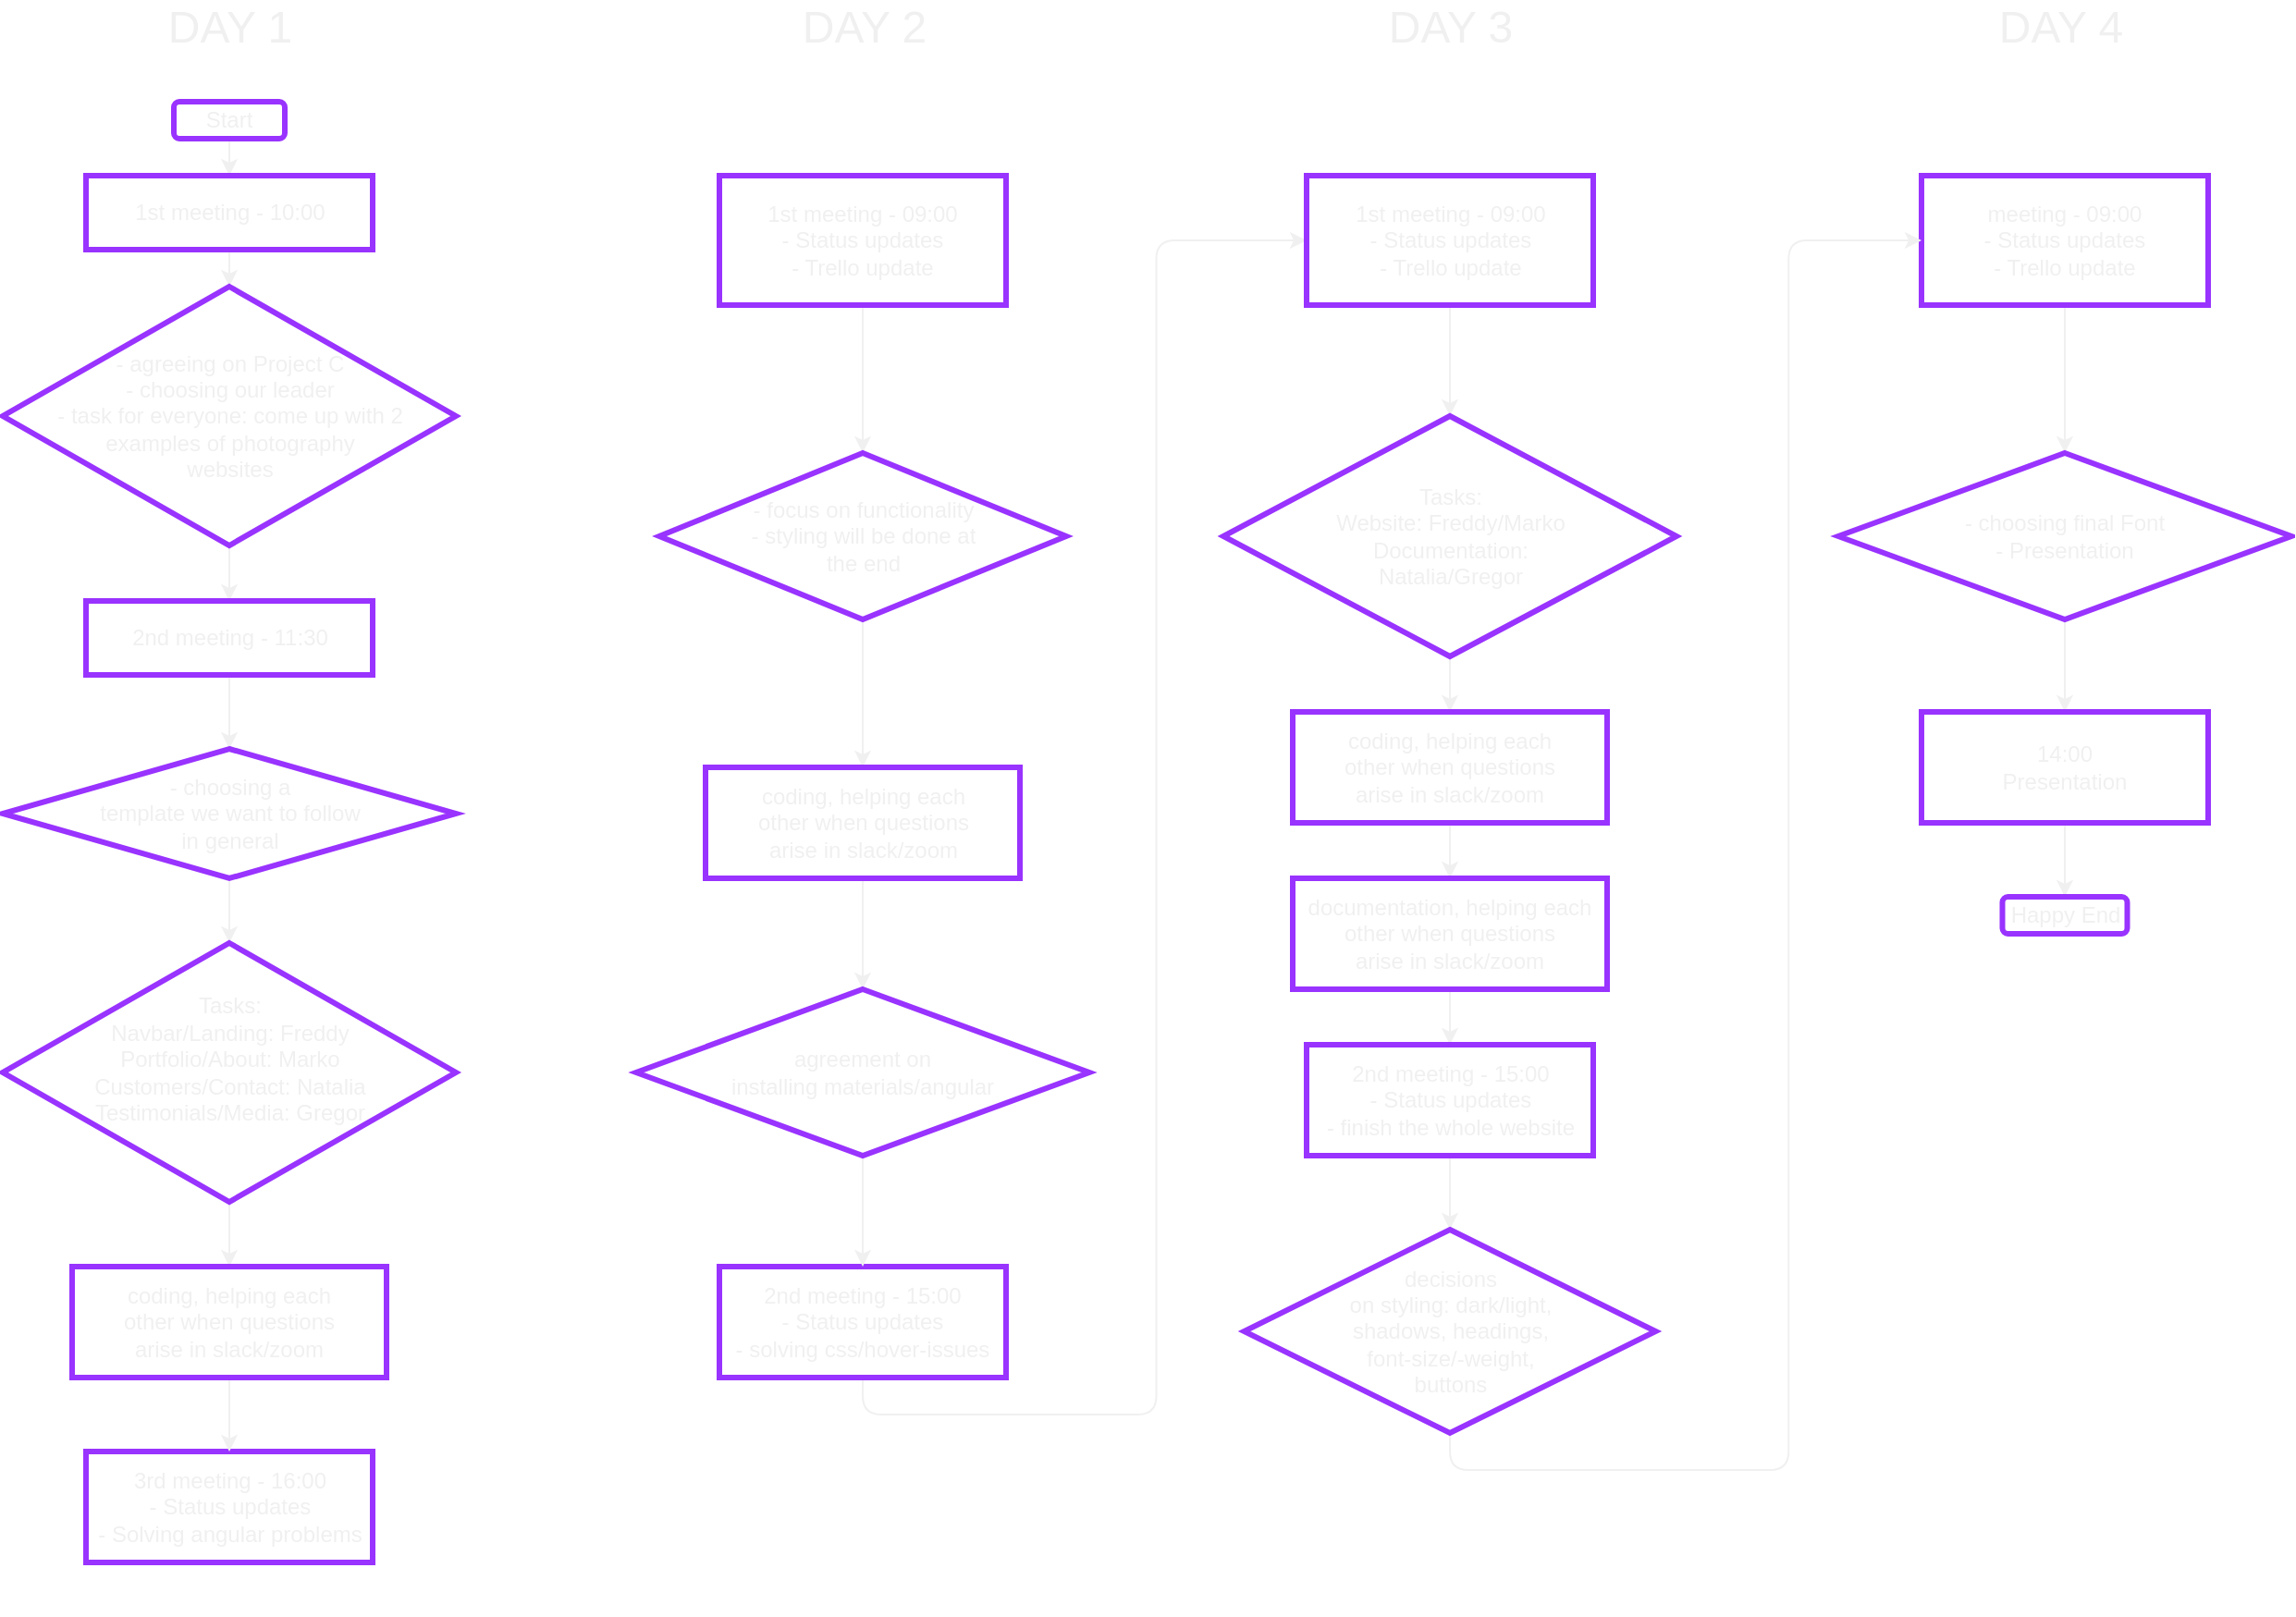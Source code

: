 <mxfile>
    <diagram id="_czh4SuTjVle5rjB2MPy" name="Page-1">
        <mxGraphModel dx="3161" dy="531" grid="1" gridSize="10" guides="1" tooltips="1" connect="1" arrows="1" fold="1" page="1" pageScale="1" pageWidth="2339" pageHeight="3300" math="0" shadow="0">
            <root>
                <mxCell id="0"/>
                <mxCell id="1" parent="0"/>
                <mxCell id="8" style="edgeStyle=orthogonalEdgeStyle;rounded=0;orthogonalLoop=1;jettySize=auto;html=1;exitX=0.5;exitY=1;exitDx=0;exitDy=0;entryX=0.5;entryY=0;entryDx=0;entryDy=0;fontColor=#F0F0F0;strokeColor=#F0F0F0;" parent="1" source="2" target="3" edge="1">
                    <mxGeometry relative="1" as="geometry"/>
                </mxCell>
                <mxCell id="2" value="Start" style="rounded=1;whiteSpace=wrap;html=1;sketch=0;strokeWidth=3;strokeColor=#9933FF;glass=0;fontColor=#F0F0F0;fillColor=none;" parent="1" vertex="1">
                    <mxGeometry x="70" y="80" width="60" height="20" as="geometry"/>
                </mxCell>
                <mxCell id="9" style="edgeStyle=orthogonalEdgeStyle;rounded=0;orthogonalLoop=1;jettySize=auto;html=1;exitX=0.5;exitY=1;exitDx=0;exitDy=0;entryX=0.5;entryY=0;entryDx=0;entryDy=0;fontColor=#F0F0F0;strokeColor=#F0F0F0;" parent="1" source="3" target="4" edge="1">
                    <mxGeometry relative="1" as="geometry"/>
                </mxCell>
                <mxCell id="3" value="1st meeting - 10:00" style="rounded=0;whiteSpace=wrap;html=1;glass=0;sketch=0;strokeColor=#9933FF;strokeWidth=3;fillColor=none;fontColor=#F0F0F0;" parent="1" vertex="1">
                    <mxGeometry x="22.5" y="120" width="155" height="40" as="geometry"/>
                </mxCell>
                <mxCell id="61" style="edgeStyle=orthogonalEdgeStyle;rounded=0;orthogonalLoop=1;jettySize=auto;html=1;exitX=0.5;exitY=1;exitDx=0;exitDy=0;entryX=0.5;entryY=0;entryDx=0;entryDy=0;strokeColor=#F0F0F0;" parent="1" source="4" target="10" edge="1">
                    <mxGeometry relative="1" as="geometry"/>
                </mxCell>
                <mxCell id="4" value="&lt;span&gt;- agreeing on Project C&lt;/span&gt;&lt;br&gt;&lt;span&gt;- choosing our leader&lt;/span&gt;&lt;br&gt;&lt;span&gt;- task for everyone: come up with 2&lt;br&gt;examples&amp;nbsp;&lt;/span&gt;&lt;span style=&quot;text-align: left&quot;&gt;of photography&lt;br&gt;websites&lt;/span&gt;" style="rhombus;whiteSpace=wrap;html=1;rounded=0;glass=0;sketch=0;strokeColor=#9933FF;strokeWidth=3;fillColor=none;fontColor=#F0F0F0;" parent="1" vertex="1">
                    <mxGeometry x="-22.5" y="180" width="245" height="140" as="geometry"/>
                </mxCell>
                <mxCell id="16" style="edgeStyle=orthogonalEdgeStyle;rounded=0;orthogonalLoop=1;jettySize=auto;html=1;exitX=0.5;exitY=1;exitDx=0;exitDy=0;entryX=0.5;entryY=0;entryDx=0;entryDy=0;fontColor=#F0F0F0;strokeColor=#F0F0F0;" parent="1" source="10" target="15" edge="1">
                    <mxGeometry relative="1" as="geometry"/>
                </mxCell>
                <mxCell id="10" value="2nd meeting - 11:30" style="rounded=0;whiteSpace=wrap;html=1;glass=0;sketch=0;strokeColor=#9933FF;strokeWidth=3;fillColor=none;fontColor=#F0F0F0;" parent="1" vertex="1">
                    <mxGeometry x="22.5" y="350" width="155" height="40" as="geometry"/>
                </mxCell>
                <mxCell id="11" value="&lt;font style=&quot;font-size: 24px&quot;&gt;DAY 1&lt;/font&gt;" style="text;html=1;align=center;verticalAlign=middle;resizable=0;points=[];autosize=1;fontColor=#F0F0F0;" parent="1" vertex="1">
                    <mxGeometry x="60" y="30" width="80" height="20" as="geometry"/>
                </mxCell>
                <mxCell id="63" style="edgeStyle=orthogonalEdgeStyle;rounded=1;orthogonalLoop=1;jettySize=auto;html=1;exitX=0.5;exitY=1;exitDx=0;exitDy=0;entryX=0.5;entryY=0;entryDx=0;entryDy=0;strokeColor=#F0F0F0;" parent="1" source="15" target="17" edge="1">
                    <mxGeometry relative="1" as="geometry"/>
                </mxCell>
                <mxCell id="15" value="&lt;span&gt;- choosing a&lt;br&gt;template we want to follow&lt;br&gt;in general&lt;br&gt;&lt;/span&gt;" style="rhombus;whiteSpace=wrap;html=1;rounded=0;glass=0;sketch=0;strokeColor=#9933FF;strokeWidth=3;fillColor=none;fontColor=#F0F0F0;" parent="1" vertex="1">
                    <mxGeometry x="-22.5" y="430" width="245" height="70" as="geometry"/>
                </mxCell>
                <mxCell id="28" style="edgeStyle=orthogonalEdgeStyle;rounded=0;orthogonalLoop=1;jettySize=auto;html=1;exitX=0.5;exitY=1;exitDx=0;exitDy=0;entryX=0.5;entryY=0;entryDx=0;entryDy=0;fontColor=#F0F0F0;strokeColor=#F0F0F0;" parent="1" source="17" target="27" edge="1">
                    <mxGeometry relative="1" as="geometry"/>
                </mxCell>
                <mxCell id="17" value="Tasks:&lt;br&gt;Navbar/Landing: Freddy&lt;br&gt;Portfolio/About: Marko&lt;br&gt;Customers/Contact: Natalia&lt;br&gt;Testimonials/Media: Gregor&lt;br&gt;&lt;br&gt;" style="rhombus;whiteSpace=wrap;html=1;rounded=0;glass=0;sketch=0;strokeColor=#9933FF;strokeWidth=3;fillColor=none;fontColor=#F0F0F0;" parent="1" vertex="1">
                    <mxGeometry x="-22.5" y="535" width="245" height="140" as="geometry"/>
                </mxCell>
                <mxCell id="33" style="edgeStyle=orthogonalEdgeStyle;orthogonalLoop=1;jettySize=auto;html=1;exitX=0.5;exitY=1;exitDx=0;exitDy=0;entryX=0;entryY=0.5;entryDx=0;entryDy=0;fontColor=#F0F0F0;rounded=1;strokeColor=#FFFFFF;" parent="1" source="19" target="24" edge="1">
                    <mxGeometry relative="1" as="geometry"/>
                </mxCell>
                <mxCell id="19" value="3rd meeting - 16:00&lt;br&gt;- Status updates&lt;br&gt;- Solving angular problems" style="rounded=0;whiteSpace=wrap;html=1;glass=0;sketch=0;strokeColor=#9933FF;strokeWidth=3;fillColor=none;fontColor=#F0F0F0;" parent="1" vertex="1">
                    <mxGeometry x="22.5" y="810" width="155" height="60" as="geometry"/>
                </mxCell>
                <mxCell id="51" style="edgeStyle=orthogonalEdgeStyle;rounded=0;orthogonalLoop=1;jettySize=auto;html=1;exitX=0.5;exitY=1;exitDx=0;exitDy=0;entryX=0.5;entryY=0;entryDx=0;entryDy=0;fontColor=#F0F0F0;strokeColor=#F0F0F0;" parent="1" source="24" target="30" edge="1">
                    <mxGeometry relative="1" as="geometry"/>
                </mxCell>
                <mxCell id="24" value="1st meeting - 09:00&lt;br&gt;- Status updates&lt;br&gt;- Trello update" style="rounded=0;whiteSpace=wrap;html=1;glass=0;sketch=0;strokeColor=#9933FF;strokeWidth=3;fillColor=none;fontColor=#F0F0F0;" parent="1" vertex="1">
                    <mxGeometry x="365" y="120" width="155" height="70" as="geometry"/>
                </mxCell>
                <mxCell id="29" style="edgeStyle=orthogonalEdgeStyle;rounded=0;orthogonalLoop=1;jettySize=auto;html=1;exitX=0.5;exitY=1;exitDx=0;exitDy=0;entryX=0.5;entryY=0;entryDx=0;entryDy=0;fontColor=#F0F0F0;strokeColor=#F0F0F0;" parent="1" source="27" target="19" edge="1">
                    <mxGeometry relative="1" as="geometry"/>
                </mxCell>
                <mxCell id="27" value="coding, helping each&lt;br&gt;other when questions&lt;br&gt;arise in slack/zoom" style="rounded=0;whiteSpace=wrap;html=1;glass=0;sketch=0;strokeColor=#9933FF;strokeWidth=3;fillColor=none;fontColor=#F0F0F0;" parent="1" vertex="1">
                    <mxGeometry x="15" y="710" width="170" height="60" as="geometry"/>
                </mxCell>
                <mxCell id="35" style="edgeStyle=orthogonalEdgeStyle;rounded=0;orthogonalLoop=1;jettySize=auto;html=1;exitX=0.5;exitY=1;exitDx=0;exitDy=0;entryX=0.5;entryY=0;entryDx=0;entryDy=0;fontColor=#F0F0F0;strokeColor=#F0F0F0;" parent="1" source="30" target="34" edge="1">
                    <mxGeometry relative="1" as="geometry"/>
                </mxCell>
                <mxCell id="30" value="- focus on functionality&lt;br&gt;- styling will be done at&lt;br&gt;the end" style="rhombus;whiteSpace=wrap;html=1;rounded=0;glass=0;sketch=0;strokeColor=#9933FF;strokeWidth=3;fillColor=none;fontColor=#F0F0F0;" parent="1" vertex="1">
                    <mxGeometry x="332.5" y="270" width="220" height="90" as="geometry"/>
                </mxCell>
                <mxCell id="32" value="&lt;font style=&quot;font-size: 24px&quot;&gt;DAY 2&lt;br&gt;&lt;/font&gt;" style="text;html=1;align=center;verticalAlign=middle;resizable=0;points=[];autosize=1;fontColor=#F0F0F0;" parent="1" vertex="1">
                    <mxGeometry x="402.5" y="30" width="80" height="20" as="geometry"/>
                </mxCell>
                <mxCell id="40" style="edgeStyle=orthogonalEdgeStyle;rounded=0;orthogonalLoop=1;jettySize=auto;html=1;exitX=0.5;exitY=1;exitDx=0;exitDy=0;entryX=0.5;entryY=0;entryDx=0;entryDy=0;fontColor=#F0F0F0;strokeColor=#F0F0F0;" parent="1" source="34" target="39" edge="1">
                    <mxGeometry relative="1" as="geometry"/>
                </mxCell>
                <mxCell id="34" value="coding, helping each&lt;br&gt;other when questions&lt;br&gt;arise in slack/zoom" style="rounded=0;whiteSpace=wrap;html=1;glass=0;sketch=0;strokeColor=#9933FF;strokeWidth=3;fillColor=none;fontColor=#F0F0F0;" parent="1" vertex="1">
                    <mxGeometry x="357.5" y="440" width="170" height="60" as="geometry"/>
                </mxCell>
                <mxCell id="49" style="edgeStyle=orthogonalEdgeStyle;rounded=1;orthogonalLoop=1;jettySize=auto;html=1;exitX=0.5;exitY=1;exitDx=0;exitDy=0;entryX=0;entryY=0.5;entryDx=0;entryDy=0;fontColor=#F0F0F0;strokeColor=#F0F0F0;" parent="1" source="36" target="43" edge="1">
                    <mxGeometry relative="1" as="geometry"/>
                </mxCell>
                <mxCell id="36" value="2nd meeting - 15:00&lt;br&gt;- Status updates&lt;br&gt;- solving css/hover-issues" style="rounded=0;whiteSpace=wrap;html=1;glass=0;sketch=0;strokeColor=#9933FF;strokeWidth=3;fillColor=none;fontColor=#F0F0F0;" parent="1" vertex="1">
                    <mxGeometry x="365" y="710" width="155" height="60" as="geometry"/>
                </mxCell>
                <mxCell id="41" style="edgeStyle=orthogonalEdgeStyle;rounded=0;orthogonalLoop=1;jettySize=auto;html=1;exitX=0.5;exitY=1;exitDx=0;exitDy=0;entryX=0.5;entryY=0;entryDx=0;entryDy=0;fontColor=#F0F0F0;strokeColor=#F0F0F0;" parent="1" source="39" target="36" edge="1">
                    <mxGeometry relative="1" as="geometry"/>
                </mxCell>
                <mxCell id="39" value="agreement on&lt;br&gt;installing materials/angular" style="rhombus;whiteSpace=wrap;html=1;rounded=0;glass=0;sketch=0;strokeColor=#9933FF;strokeWidth=3;fillColor=none;fontColor=#F0F0F0;" parent="1" vertex="1">
                    <mxGeometry x="320" y="560" width="245" height="90" as="geometry"/>
                </mxCell>
                <mxCell id="42" value="&lt;font style=&quot;font-size: 24px&quot;&gt;DAY 3&lt;br&gt;&lt;/font&gt;" style="text;html=1;align=center;verticalAlign=middle;resizable=0;points=[];autosize=1;fontColor=#F0F0F0;" parent="1" vertex="1">
                    <mxGeometry x="720" y="30" width="80" height="20" as="geometry"/>
                </mxCell>
                <mxCell id="56" style="edgeStyle=orthogonalEdgeStyle;rounded=0;orthogonalLoop=1;jettySize=auto;html=1;exitX=0.5;exitY=1;exitDx=0;exitDy=0;entryX=0.5;entryY=0;entryDx=0;entryDy=0;fontColor=#F0F0F0;strokeColor=#F0F0F0;" parent="1" source="43" target="53" edge="1">
                    <mxGeometry relative="1" as="geometry"/>
                </mxCell>
                <mxCell id="43" value="1st meeting - 09:00&lt;br&gt;- Status updates&lt;br&gt;- Trello update" style="rounded=0;whiteSpace=wrap;html=1;glass=0;sketch=0;strokeColor=#9933FF;strokeWidth=3;fillColor=none;fontColor=#F0F0F0;" parent="1" vertex="1">
                    <mxGeometry x="682.5" y="120" width="155" height="70" as="geometry"/>
                </mxCell>
                <mxCell id="58" style="edgeStyle=orthogonalEdgeStyle;rounded=0;orthogonalLoop=1;jettySize=auto;html=1;exitX=0.5;exitY=1;exitDx=0;exitDy=0;entryX=0.5;entryY=0;entryDx=0;entryDy=0;fontColor=#F0F0F0;strokeColor=#F0F0F0;" parent="1" source="53" target="57" edge="1">
                    <mxGeometry relative="1" as="geometry"/>
                </mxCell>
                <mxCell id="53" value="Tasks:&lt;br&gt;Website: Freddy/Marko&lt;br&gt;Documentation:&lt;br&gt;Natalia/Gregor" style="rhombus;whiteSpace=wrap;html=1;rounded=0;glass=0;sketch=0;strokeColor=#9933FF;strokeWidth=3;fillColor=none;fontColor=#F0F0F0;" parent="1" vertex="1">
                    <mxGeometry x="637.5" y="250" width="245" height="130" as="geometry"/>
                </mxCell>
                <mxCell id="60" style="edgeStyle=orthogonalEdgeStyle;rounded=0;orthogonalLoop=1;jettySize=auto;html=1;exitX=0.5;exitY=1;exitDx=0;exitDy=0;entryX=0.5;entryY=0;entryDx=0;entryDy=0;fontColor=#F0F0F0;strokeColor=#F0F0F0;" parent="1" source="57" target="59" edge="1">
                    <mxGeometry relative="1" as="geometry"/>
                </mxCell>
                <mxCell id="57" value="coding, helping each&lt;br&gt;other when questions&lt;br&gt;arise in slack/zoom" style="rounded=0;whiteSpace=wrap;html=1;glass=0;sketch=0;strokeColor=#9933FF;strokeWidth=3;fillColor=none;fontColor=#F0F0F0;" parent="1" vertex="1">
                    <mxGeometry x="675" y="410" width="170" height="60" as="geometry"/>
                </mxCell>
                <mxCell id="74" style="edgeStyle=orthogonalEdgeStyle;rounded=0;orthogonalLoop=1;jettySize=auto;html=1;exitX=0.5;exitY=1;exitDx=0;exitDy=0;entryX=0.5;entryY=0;entryDx=0;entryDy=0;strokeColor=#F0F0F0;" parent="1" source="59" target="72" edge="1">
                    <mxGeometry relative="1" as="geometry"/>
                </mxCell>
                <mxCell id="59" value="documentation, helping each&lt;br&gt;other when questions&lt;br&gt;arise in slack/zoom" style="rounded=0;whiteSpace=wrap;html=1;glass=0;sketch=0;strokeColor=#9933FF;strokeWidth=3;fillColor=none;fontColor=#F0F0F0;" parent="1" vertex="1">
                    <mxGeometry x="675" y="500" width="170" height="60" as="geometry"/>
                </mxCell>
                <mxCell id="64" value="&lt;font style=&quot;font-size: 24px&quot;&gt;DAY 4&lt;br&gt;&lt;/font&gt;" style="text;html=1;align=center;verticalAlign=middle;resizable=0;points=[];autosize=1;fontColor=#F0F0F0;" parent="1" vertex="1">
                    <mxGeometry x="1050" y="30" width="80" height="20" as="geometry"/>
                </mxCell>
                <mxCell id="67" style="edgeStyle=orthogonalEdgeStyle;rounded=0;orthogonalLoop=1;jettySize=auto;html=1;exitX=0.5;exitY=1;exitDx=0;exitDy=0;entryX=0.5;entryY=0;entryDx=0;entryDy=0;strokeColor=#F0F0F0;" parent="1" source="65" target="66" edge="1">
                    <mxGeometry relative="1" as="geometry"/>
                </mxCell>
                <mxCell id="65" value="meeting - 09:00&lt;br&gt;- Status updates&lt;br&gt;- Trello update" style="rounded=0;whiteSpace=wrap;html=1;glass=0;sketch=0;strokeColor=#9933FF;strokeWidth=3;fillColor=none;fontColor=#F0F0F0;" parent="1" vertex="1">
                    <mxGeometry x="1015" y="120" width="155" height="70" as="geometry"/>
                </mxCell>
                <mxCell id="71" style="edgeStyle=orthogonalEdgeStyle;rounded=0;orthogonalLoop=1;jettySize=auto;html=1;exitX=0.5;exitY=1;exitDx=0;exitDy=0;entryX=0.5;entryY=0;entryDx=0;entryDy=0;strokeColor=#F0F0F0;" parent="1" source="66" target="70" edge="1">
                    <mxGeometry relative="1" as="geometry"/>
                </mxCell>
                <mxCell id="66" value="- choosing final Font&lt;br&gt;- Presentation" style="rhombus;whiteSpace=wrap;html=1;rounded=0;glass=0;sketch=0;strokeColor=#9933FF;strokeWidth=3;fillColor=none;fontColor=#F0F0F0;" parent="1" vertex="1">
                    <mxGeometry x="970" y="270" width="245" height="90" as="geometry"/>
                </mxCell>
                <mxCell id="82" style="edgeStyle=orthogonalEdgeStyle;rounded=1;orthogonalLoop=1;jettySize=auto;html=1;exitX=0.5;exitY=1;exitDx=0;exitDy=0;entryX=0.5;entryY=0;entryDx=0;entryDy=0;strokeColor=#F0F0F0;" parent="1" source="70" target="81" edge="1">
                    <mxGeometry relative="1" as="geometry"/>
                </mxCell>
                <mxCell id="70" value="14:00&lt;br&gt;Presentation" style="rounded=0;whiteSpace=wrap;html=1;glass=0;sketch=0;strokeColor=#9933FF;strokeWidth=3;fillColor=none;fontColor=#F0F0F0;" parent="1" vertex="1">
                    <mxGeometry x="1015" y="410" width="155" height="60" as="geometry"/>
                </mxCell>
                <mxCell id="76" style="edgeStyle=orthogonalEdgeStyle;rounded=0;orthogonalLoop=1;jettySize=auto;html=1;exitX=0.5;exitY=1;exitDx=0;exitDy=0;entryX=0.5;entryY=0;entryDx=0;entryDy=0;strokeColor=#F0F0F0;" parent="1" source="72" target="75" edge="1">
                    <mxGeometry relative="1" as="geometry"/>
                </mxCell>
                <mxCell id="72" value="2nd meeting - 15:00&lt;br&gt;- Status updates&lt;br&gt;- finish the whole website" style="rounded=0;whiteSpace=wrap;html=1;glass=0;sketch=0;strokeColor=#9933FF;strokeWidth=3;fillColor=none;fontColor=#F0F0F0;" parent="1" vertex="1">
                    <mxGeometry x="682.5" y="590" width="155" height="60" as="geometry"/>
                </mxCell>
                <mxCell id="80" style="edgeStyle=orthogonalEdgeStyle;rounded=1;orthogonalLoop=1;jettySize=auto;html=1;exitX=0.5;exitY=1;exitDx=0;exitDy=0;entryX=0;entryY=0.5;entryDx=0;entryDy=0;strokeColor=#F0F0F0;" parent="1" source="75" target="65" edge="1">
                    <mxGeometry relative="1" as="geometry"/>
                </mxCell>
                <mxCell id="75" value="decisions&lt;br&gt;on styling: dark/light,&lt;br&gt;shadows, headings,&lt;br&gt;font-size/-weight,&lt;br&gt;buttons" style="rhombus;whiteSpace=wrap;html=1;rounded=0;glass=0;sketch=0;strokeColor=#9933FF;strokeWidth=3;fillColor=none;fontColor=#F0F0F0;" parent="1" vertex="1">
                    <mxGeometry x="648.75" y="690" width="222.5" height="110" as="geometry"/>
                </mxCell>
                <mxCell id="81" value="Happy End" style="rounded=1;whiteSpace=wrap;html=1;sketch=0;strokeWidth=3;strokeColor=#9933FF;glass=0;fontColor=#F0F0F0;fillColor=none;" parent="1" vertex="1">
                    <mxGeometry x="1058.75" y="510" width="67.5" height="20" as="geometry"/>
                </mxCell>
            </root>
        </mxGraphModel>
    </diagram>
</mxfile>
